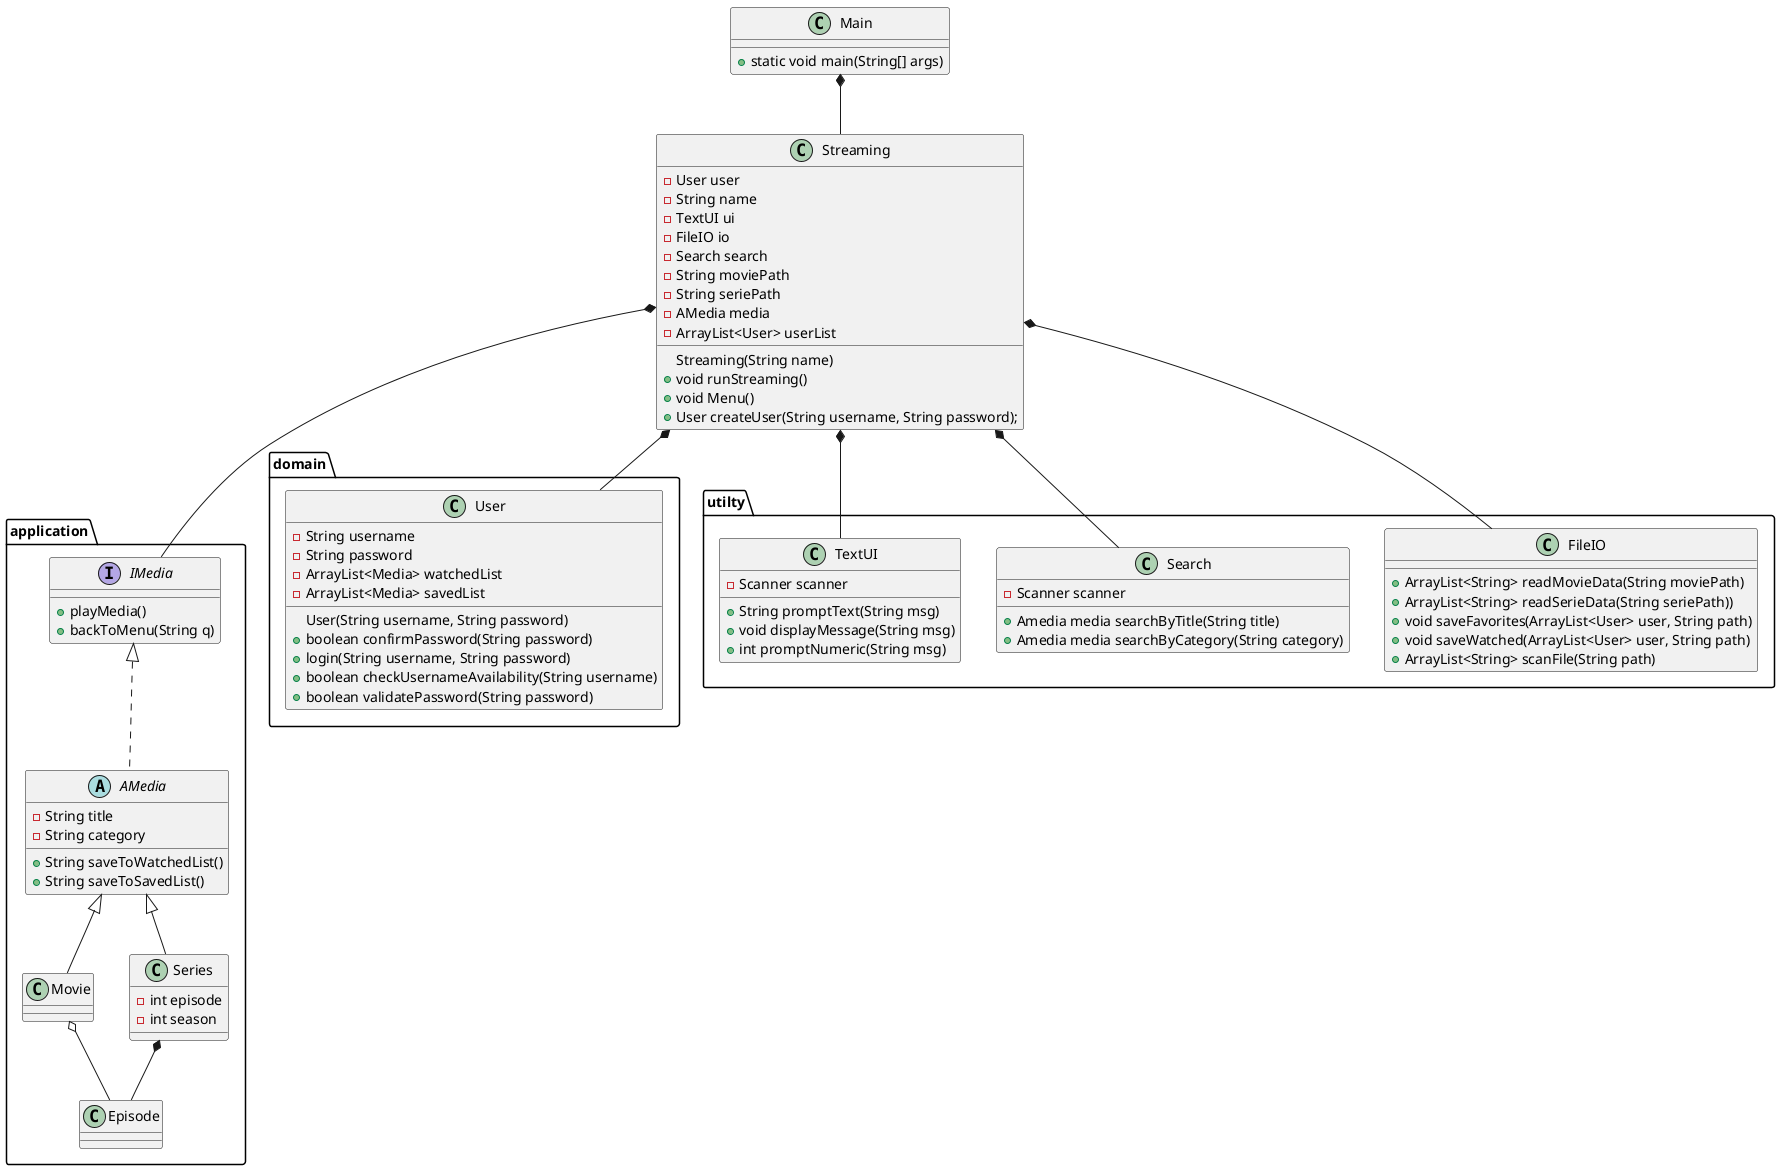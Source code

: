 @startuml

class Main {
+ static void main(String[] args)
}
package application{
interface IMedia {
+ playMedia()
+ backToMenu(String q)
'+ pauseMedia()
}

abstract AMedia {
- String title
- String category
+ String saveToWatchedList()
+ String saveToSavedList()
}

class Movie {

}


class Series {
- int episode
- int season
}
class Episode{

}
}

package domain{
class User {
- String username
- String password
- ArrayList<Media> watchedList
- ArrayList<Media> savedList
User(String username, String password)
+ boolean confirmPassword(String password)
+ login(String username, String password)
+ boolean checkUsernameAvailability(String username)
+ boolean validatePassword(String password)
}
}

class Streaming {
- User user
- String name
- TextUI ui
- FileIO io
- Search search
- String moviePath
- String seriePath
- AMedia media
- ArrayList<User> userList
Streaming(String name)
+ void runStreaming()
+ void Menu()
+ User createUser(String username, String password);
}


package utilty{
class FileIO {
+ ArrayList<String> readMovieData(String moviePath)
+ ArrayList<String> readSerieData(String seriePath))
+ void saveFavorites(ArrayList<User> user, String path)
+ void saveWatched(ArrayList<User> user, String path)
+ ArrayList<String> scanFile(String path)
}

class Search {
- Scanner scanner
+ Amedia media searchByTitle(String title)
+ Amedia media searchByCategory(String category)
}
class TextUI {
- Scanner scanner
+ String promptText(String msg)
+ void displayMessage(String msg)
+ int promptNumeric(String msg)
}
}


Main *-- Streaming
Streaming *-- IMedia
Streaming *-- User
Streaming *-- Search
Streaming *-- TextUI
IMedia <|.. AMedia
Streaming *-- FileIO
AMedia <|-- Movie
AMedia  <|-- Series
Series *-- Episode
Movie o-- Episode

@enduml
